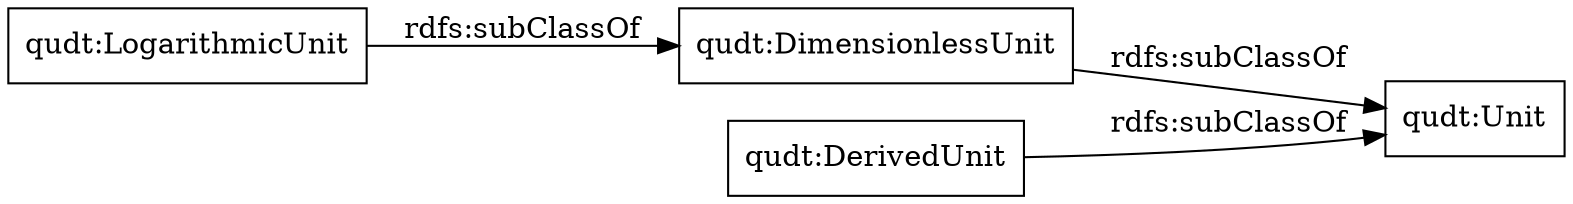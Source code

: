 digraph ar2dtool_diagram { 
rankdir=LR;
size="1000"
node [shape = rectangle, color="black"]; "qudt:Unit" "qudt:LogarithmicUnit" "qudt:DimensionlessUnit" "qudt:DerivedUnit" ; /*classes style*/
	"qudt:DimensionlessUnit" -> "qudt:Unit" [ label = "rdfs:subClassOf" ];
	"qudt:DerivedUnit" -> "qudt:Unit" [ label = "rdfs:subClassOf" ];
	"qudt:LogarithmicUnit" -> "qudt:DimensionlessUnit" [ label = "rdfs:subClassOf" ];

}
